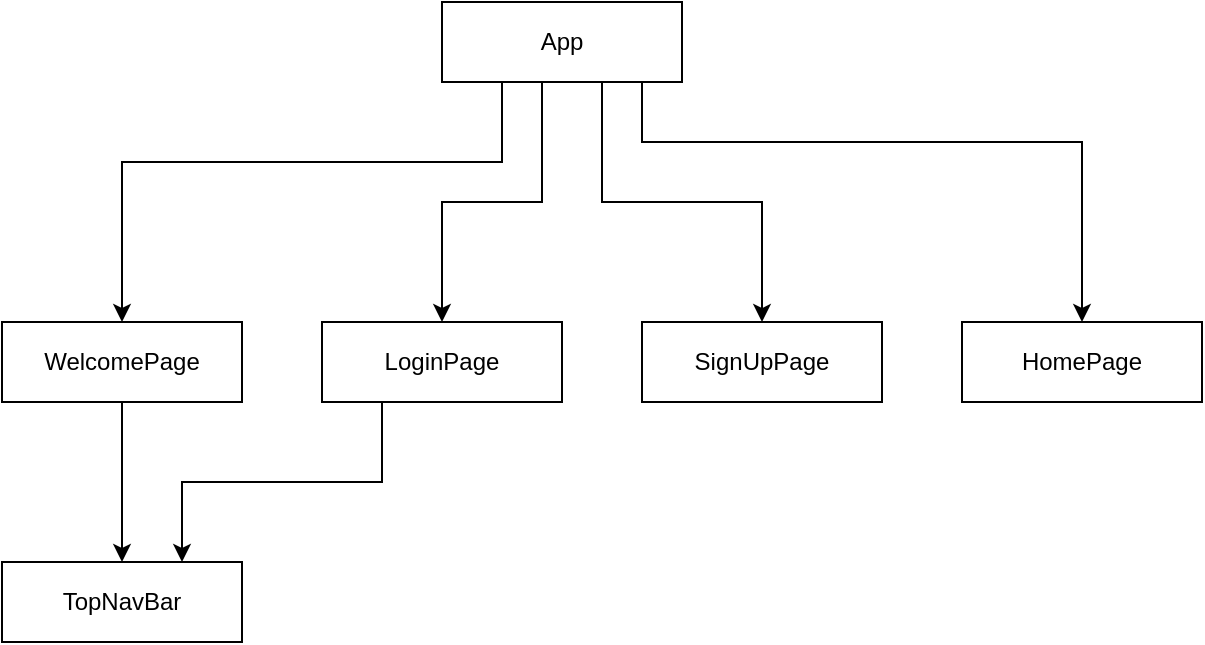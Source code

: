 <mxfile version="24.7.16">
  <diagram name="Page-1" id="sbyNNd2j1UO8sUcXuag3">
    <mxGraphModel dx="564" dy="419" grid="1" gridSize="10" guides="1" tooltips="1" connect="1" arrows="1" fold="1" page="1" pageScale="1" pageWidth="850" pageHeight="1100" math="0" shadow="0">
      <root>
        <mxCell id="0" />
        <mxCell id="1" parent="0" />
        <mxCell id="fqxUzCbWjnlFnFz9UkCs-10" style="edgeStyle=orthogonalEdgeStyle;rounded=0;orthogonalLoop=1;jettySize=auto;html=1;exitX=0.5;exitY=1;exitDx=0;exitDy=0;entryX=0.5;entryY=0;entryDx=0;entryDy=0;" edge="1" parent="1" source="fqxUzCbWjnlFnFz9UkCs-1" target="fqxUzCbWjnlFnFz9UkCs-4">
          <mxGeometry relative="1" as="geometry">
            <Array as="points">
              <mxPoint x="430" y="40" />
              <mxPoint x="430" y="100" />
              <mxPoint x="380" y="100" />
            </Array>
          </mxGeometry>
        </mxCell>
        <mxCell id="fqxUzCbWjnlFnFz9UkCs-11" style="edgeStyle=orthogonalEdgeStyle;rounded=0;orthogonalLoop=1;jettySize=auto;html=1;exitX=0.5;exitY=1;exitDx=0;exitDy=0;entryX=0.5;entryY=0;entryDx=0;entryDy=0;" edge="1" parent="1" source="fqxUzCbWjnlFnFz9UkCs-1" target="fqxUzCbWjnlFnFz9UkCs-5">
          <mxGeometry relative="1" as="geometry">
            <Array as="points">
              <mxPoint x="460" y="40" />
              <mxPoint x="460" y="100" />
              <mxPoint x="540" y="100" />
            </Array>
          </mxGeometry>
        </mxCell>
        <mxCell id="fqxUzCbWjnlFnFz9UkCs-12" style="edgeStyle=orthogonalEdgeStyle;rounded=0;orthogonalLoop=1;jettySize=auto;html=1;exitX=0.5;exitY=1;exitDx=0;exitDy=0;entryX=0.5;entryY=0;entryDx=0;entryDy=0;" edge="1" parent="1" source="fqxUzCbWjnlFnFz9UkCs-1" target="fqxUzCbWjnlFnFz9UkCs-6">
          <mxGeometry relative="1" as="geometry">
            <Array as="points">
              <mxPoint x="480" y="40" />
              <mxPoint x="480" y="70" />
              <mxPoint x="700" y="70" />
            </Array>
          </mxGeometry>
        </mxCell>
        <mxCell id="fqxUzCbWjnlFnFz9UkCs-14" style="edgeStyle=orthogonalEdgeStyle;rounded=0;orthogonalLoop=1;jettySize=auto;html=1;exitX=0.25;exitY=1;exitDx=0;exitDy=0;entryX=0.5;entryY=0;entryDx=0;entryDy=0;" edge="1" parent="1" source="fqxUzCbWjnlFnFz9UkCs-1" target="fqxUzCbWjnlFnFz9UkCs-13">
          <mxGeometry relative="1" as="geometry">
            <Array as="points">
              <mxPoint x="410" y="80" />
              <mxPoint x="220" y="80" />
            </Array>
          </mxGeometry>
        </mxCell>
        <mxCell id="fqxUzCbWjnlFnFz9UkCs-1" value="App" style="rounded=0;whiteSpace=wrap;html=1;" vertex="1" parent="1">
          <mxGeometry x="380" width="120" height="40" as="geometry" />
        </mxCell>
        <mxCell id="fqxUzCbWjnlFnFz9UkCs-3" value="TopNavBar" style="rounded=0;whiteSpace=wrap;html=1;" vertex="1" parent="1">
          <mxGeometry x="160" y="280" width="120" height="40" as="geometry" />
        </mxCell>
        <mxCell id="fqxUzCbWjnlFnFz9UkCs-16" style="edgeStyle=orthogonalEdgeStyle;rounded=0;orthogonalLoop=1;jettySize=auto;html=1;exitX=0.25;exitY=1;exitDx=0;exitDy=0;entryX=0.75;entryY=0;entryDx=0;entryDy=0;" edge="1" parent="1" source="fqxUzCbWjnlFnFz9UkCs-4" target="fqxUzCbWjnlFnFz9UkCs-3">
          <mxGeometry relative="1" as="geometry" />
        </mxCell>
        <mxCell id="fqxUzCbWjnlFnFz9UkCs-4" value="&lt;div&gt;LoginPage&lt;/div&gt;" style="rounded=0;whiteSpace=wrap;html=1;" vertex="1" parent="1">
          <mxGeometry x="320" y="160" width="120" height="40" as="geometry" />
        </mxCell>
        <mxCell id="fqxUzCbWjnlFnFz9UkCs-5" value="SignUpPage" style="rounded=0;whiteSpace=wrap;html=1;" vertex="1" parent="1">
          <mxGeometry x="480" y="160" width="120" height="40" as="geometry" />
        </mxCell>
        <mxCell id="fqxUzCbWjnlFnFz9UkCs-6" value="HomePage" style="rounded=0;whiteSpace=wrap;html=1;" vertex="1" parent="1">
          <mxGeometry x="640" y="160" width="120" height="40" as="geometry" />
        </mxCell>
        <mxCell id="fqxUzCbWjnlFnFz9UkCs-15" style="edgeStyle=orthogonalEdgeStyle;rounded=0;orthogonalLoop=1;jettySize=auto;html=1;exitX=0.5;exitY=1;exitDx=0;exitDy=0;entryX=0.5;entryY=0;entryDx=0;entryDy=0;" edge="1" parent="1" source="fqxUzCbWjnlFnFz9UkCs-13" target="fqxUzCbWjnlFnFz9UkCs-3">
          <mxGeometry relative="1" as="geometry" />
        </mxCell>
        <mxCell id="fqxUzCbWjnlFnFz9UkCs-13" value="WelcomePage" style="rounded=0;whiteSpace=wrap;html=1;" vertex="1" parent="1">
          <mxGeometry x="160" y="160" width="120" height="40" as="geometry" />
        </mxCell>
      </root>
    </mxGraphModel>
  </diagram>
</mxfile>
